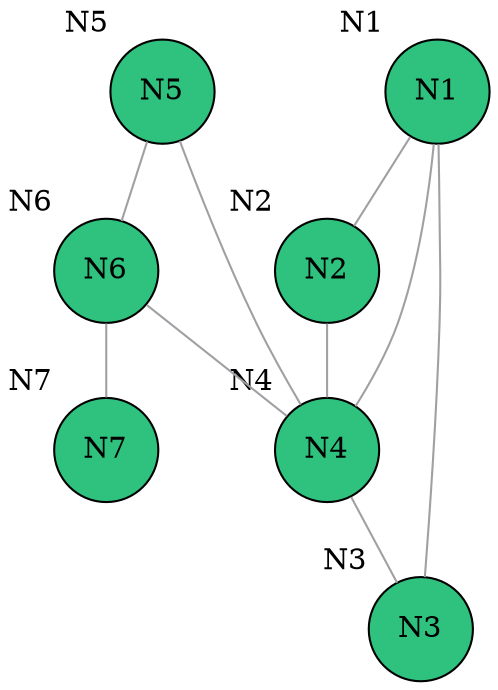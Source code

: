 digraph "graph0"
{

bgcolor = "#ffffff"

node [
class = "node"
,fillcolor = "#ff00ff",style = "filled"
,width = "0.152778",height = "0.152778"
,shape = "ellipse"
,color = "#000000"
,penwidth = "1"
,"_vis_" = "label"
];


"N5" [
pos = "1.8194,-2.7361!"
,fillcolor = "#2ec27e",style = "filled"
,width = "0.69444",height = "0.69444"
,shape = "ellipse"
,color = "#000000"
,xlabel = "N5"
]

"N6" [
pos = "1.4444,-1.5417!"
,fillcolor = "#2ec27e",style = "filled"
,width = "0.69444",height = "0.69444"
,shape = "ellipse"
,color = "#000000"
,xlabel = "N6"
]

"N1" [
pos = "1.0833,-6.3194!"
,fillcolor = "#2ec27e",style = "filled"
,width = "0.69444",height = "0.69444"
,shape = "ellipse"
,color = "#000000"
,xlabel = "N1"
]

"N7" [
pos = "1.4444,-0.34722!"
,fillcolor = "#2ec27e",style = "filled"
,width = "0.69444",height = "0.69444"
,shape = "ellipse"
,color = "#000000"
,xlabel = "N7"
]

"N2" [
pos = "1.0833,-5.125!"
,fillcolor = "#2ec27e",style = "filled"
,width = "0.69444",height = "0.69444"
,shape = "ellipse"
,color = "#000000"
,xlabel = "N2"
]

"N3" [
pos = "0.34722,-2.7361!"
,fillcolor = "#2ec27e",style = "filled"
,width = "0.69444",height = "0.69444"
,shape = "ellipse"
,color = "#000000"
,xlabel = "N3"
]

"N4" [
pos = "1.0833,-3.9306!"
,fillcolor = "#2ec27e",style = "filled"
,width = "0.69444",height = "0.69444"
,shape = "ellipse"
,color = "#000000"
,xlabel = "N4"
]



edge [
class = "edge"
,dir=none
,weight = "1"
,penwidth = "1"
,"_vis_" = "label"
,"color" = "#a0a0a4"
,"style" = "solid"
];


"N6" -> "N7" [id = "N6-N7"
,"color" = "#a0a0a4"
,"style" = "solid"
];

"N2" -> "N4" [id = "N2-N4"
,"color" = "#a0a0a4"
,"style" = "solid"
];

"N4" -> "N3" [id = "N4-N3"
,"color" = "#a0a0a4"
,"style" = "solid"
];

"N6" -> "N4" [id = "N6-N4"
,"color" = "#a0a0a4"
,"style" = "solid"
];

"N1" -> "N2" [id = "N1-N2"
,"color" = "#a0a0a4"
,"style" = "solid"
];

"N4" -> "N5" [id = "N4-N5"
,"color" = "#a0a0a4"
,"style" = "solid"
];

"N1" -> "N3" [id = "N1-N3"
,"color" = "#a0a0a4"
,"style" = "solid"
];

"N1" -> "N4" [id = "N1-N4"
,"color" = "#a0a0a4"
,"style" = "solid"
];

"N5" -> "N6" [id = "N5-N6"
,"color" = "#a0a0a4"
,"style" = "solid"
];


}
